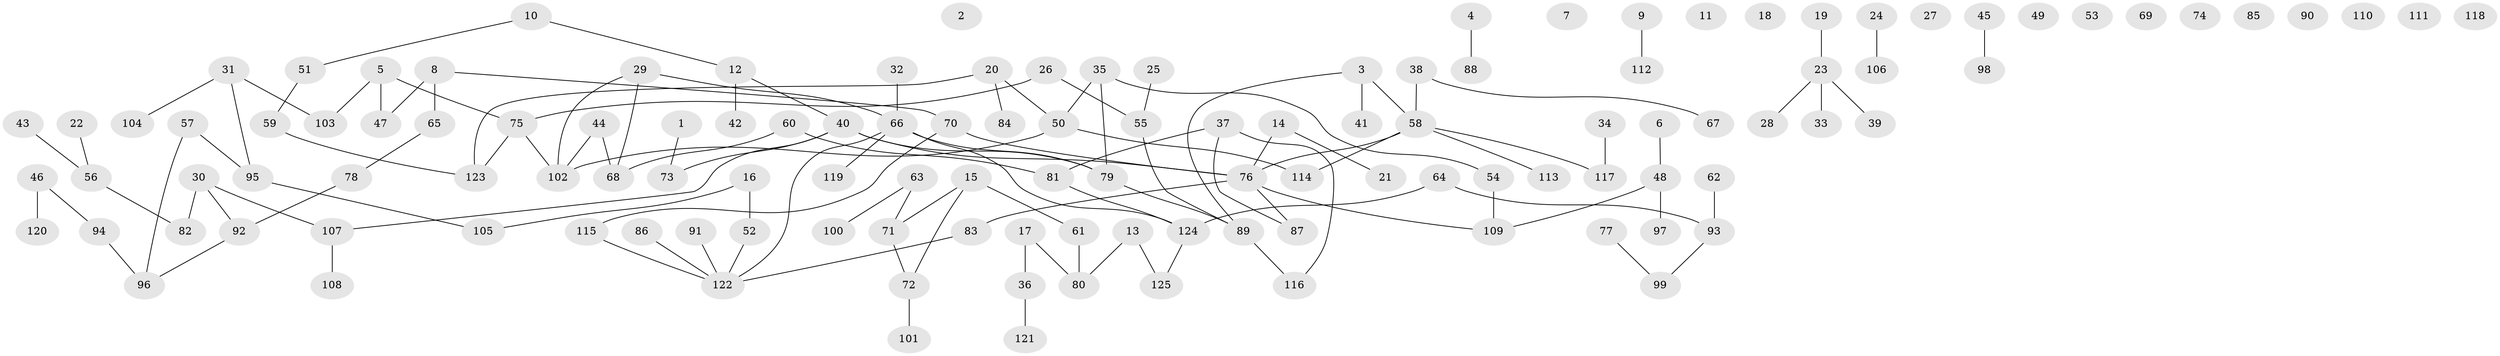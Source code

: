 // coarse degree distribution, {1: 0.3333333333333333, 2: 0.28888888888888886, 6: 0.044444444444444446, 4: 0.022222222222222223, 3: 0.17777777777777778, 8: 0.022222222222222223, 7: 0.044444444444444446, 5: 0.06666666666666667}
// Generated by graph-tools (version 1.1) at 2025/46/03/06/25 01:46:56]
// undirected, 125 vertices, 123 edges
graph export_dot {
graph [start="1"]
  node [color=gray90,style=filled];
  1;
  2;
  3;
  4;
  5;
  6;
  7;
  8;
  9;
  10;
  11;
  12;
  13;
  14;
  15;
  16;
  17;
  18;
  19;
  20;
  21;
  22;
  23;
  24;
  25;
  26;
  27;
  28;
  29;
  30;
  31;
  32;
  33;
  34;
  35;
  36;
  37;
  38;
  39;
  40;
  41;
  42;
  43;
  44;
  45;
  46;
  47;
  48;
  49;
  50;
  51;
  52;
  53;
  54;
  55;
  56;
  57;
  58;
  59;
  60;
  61;
  62;
  63;
  64;
  65;
  66;
  67;
  68;
  69;
  70;
  71;
  72;
  73;
  74;
  75;
  76;
  77;
  78;
  79;
  80;
  81;
  82;
  83;
  84;
  85;
  86;
  87;
  88;
  89;
  90;
  91;
  92;
  93;
  94;
  95;
  96;
  97;
  98;
  99;
  100;
  101;
  102;
  103;
  104;
  105;
  106;
  107;
  108;
  109;
  110;
  111;
  112;
  113;
  114;
  115;
  116;
  117;
  118;
  119;
  120;
  121;
  122;
  123;
  124;
  125;
  1 -- 73;
  3 -- 41;
  3 -- 58;
  3 -- 89;
  4 -- 88;
  5 -- 47;
  5 -- 75;
  5 -- 103;
  6 -- 48;
  8 -- 47;
  8 -- 65;
  8 -- 70;
  9 -- 112;
  10 -- 12;
  10 -- 51;
  12 -- 40;
  12 -- 42;
  13 -- 80;
  13 -- 125;
  14 -- 21;
  14 -- 76;
  15 -- 61;
  15 -- 71;
  15 -- 72;
  16 -- 52;
  16 -- 105;
  17 -- 36;
  17 -- 80;
  19 -- 23;
  20 -- 50;
  20 -- 84;
  20 -- 123;
  22 -- 56;
  23 -- 28;
  23 -- 33;
  23 -- 39;
  24 -- 106;
  25 -- 55;
  26 -- 55;
  26 -- 75;
  29 -- 66;
  29 -- 68;
  29 -- 102;
  30 -- 82;
  30 -- 92;
  30 -- 107;
  31 -- 95;
  31 -- 103;
  31 -- 104;
  32 -- 66;
  34 -- 117;
  35 -- 50;
  35 -- 54;
  35 -- 79;
  36 -- 121;
  37 -- 81;
  37 -- 87;
  37 -- 116;
  38 -- 58;
  38 -- 67;
  40 -- 73;
  40 -- 76;
  40 -- 79;
  40 -- 107;
  43 -- 56;
  44 -- 68;
  44 -- 102;
  45 -- 98;
  46 -- 94;
  46 -- 120;
  48 -- 97;
  48 -- 109;
  50 -- 102;
  50 -- 114;
  51 -- 59;
  52 -- 122;
  54 -- 109;
  55 -- 89;
  56 -- 82;
  57 -- 95;
  57 -- 96;
  58 -- 76;
  58 -- 113;
  58 -- 114;
  58 -- 117;
  59 -- 123;
  60 -- 68;
  60 -- 81;
  61 -- 80;
  62 -- 93;
  63 -- 71;
  63 -- 100;
  64 -- 93;
  64 -- 124;
  65 -- 78;
  66 -- 79;
  66 -- 119;
  66 -- 122;
  66 -- 124;
  70 -- 76;
  70 -- 115;
  71 -- 72;
  72 -- 101;
  75 -- 102;
  75 -- 123;
  76 -- 83;
  76 -- 87;
  76 -- 109;
  77 -- 99;
  78 -- 92;
  79 -- 89;
  81 -- 124;
  83 -- 122;
  86 -- 122;
  89 -- 116;
  91 -- 122;
  92 -- 96;
  93 -- 99;
  94 -- 96;
  95 -- 105;
  107 -- 108;
  115 -- 122;
  124 -- 125;
}
